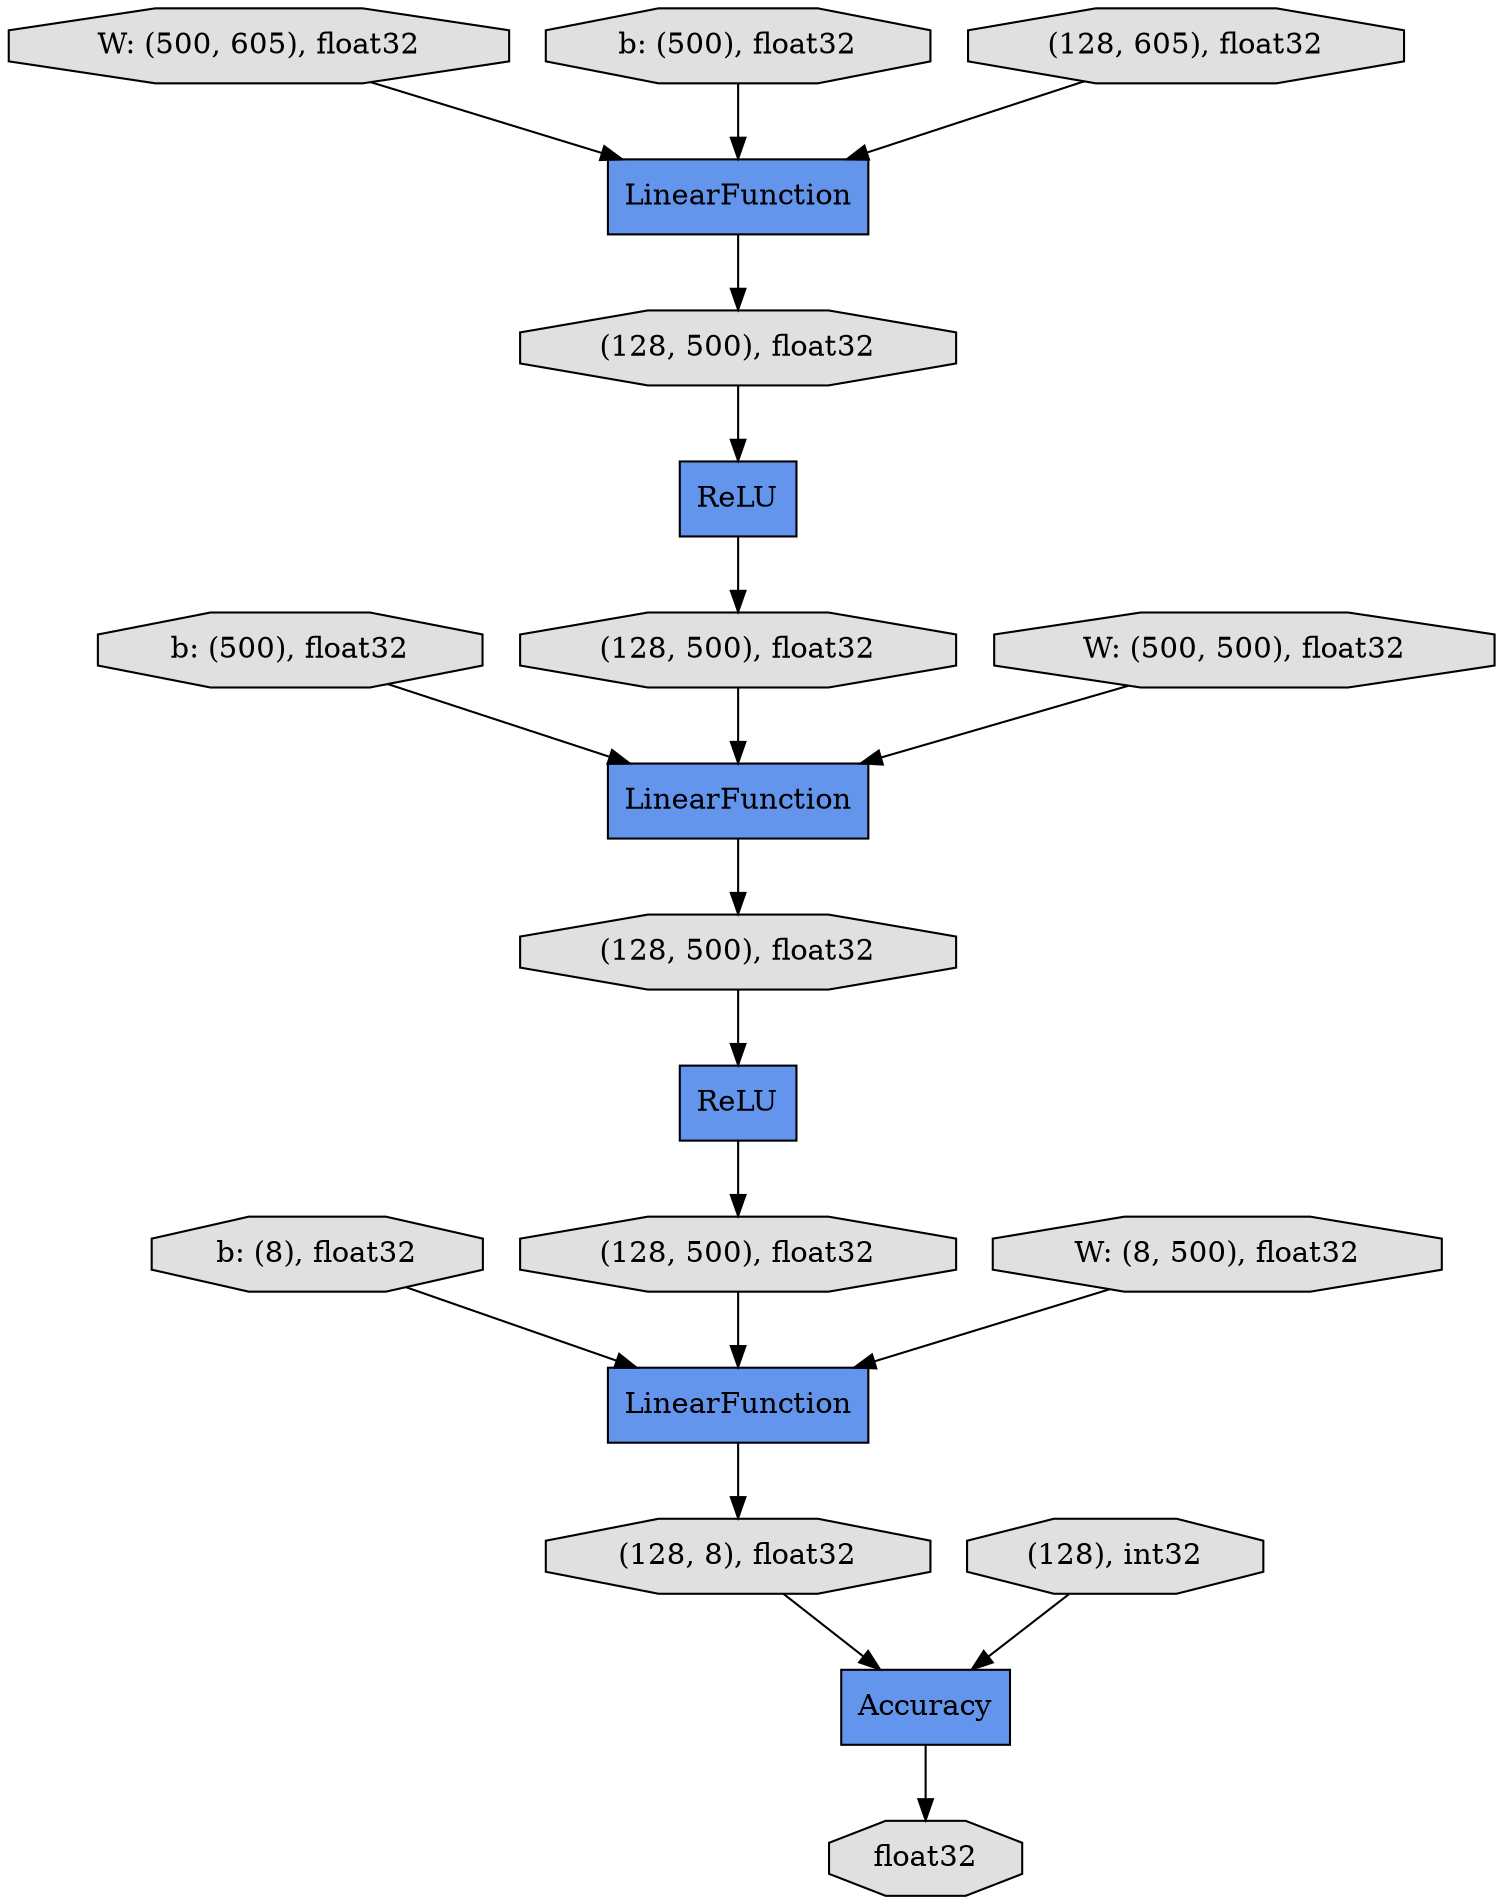 digraph graphname{rankdir=TB;4550509584 [shape="record",style="filled",fillcolor="#6495ED",label="Accuracy"];4550511952 [shape="record",style="filled",fillcolor="#6495ED",label="LinearFunction"];4550511312 [shape="octagon",style="filled",fillcolor="#E0E0E0",label="(128, 500), float32"];4526563728 [shape="octagon",style="filled",fillcolor="#E0E0E0",label="W: (500, 605), float32"];4550463568 [shape="octagon",style="filled",fillcolor="#E0E0E0",label="b: (500), float32"];4526564240 [shape="octagon",style="filled",fillcolor="#E0E0E0",label="b: (500), float32"];4550511888 [shape="record",style="filled",fillcolor="#6495ED",label="ReLU"];4550466256 [shape="octagon",style="filled",fillcolor="#E0E0E0",label="b: (8), float32"];4551250064 [shape="octagon",style="filled",fillcolor="#E0E0E0",label="float32"];4550510288 [shape="octagon",style="filled",fillcolor="#E0E0E0",label="(128, 8), float32"];4550509520 [shape="octagon",style="filled",fillcolor="#E0E0E0",label="(128, 500), float32"];4550511376 [shape="octagon",style="filled",fillcolor="#E0E0E0",label="(128, 500), float32"];4550510928 [shape="record",style="filled",fillcolor="#6495ED",label="LinearFunction"];4550511760 [shape="record",style="filled",fillcolor="#6495ED",label="ReLU"];4550511568 [shape="octagon",style="filled",fillcolor="#E0E0E0",label="(128, 605), float32"];4550465936 [shape="octagon",style="filled",fillcolor="#E0E0E0",label="W: (8, 500), float32"];4550512272 [shape="record",style="filled",fillcolor="#6495ED",label="LinearFunction"];4550463632 [shape="octagon",style="filled",fillcolor="#E0E0E0",label="W: (500, 500), float32"];4550512592 [shape="octagon",style="filled",fillcolor="#E0E0E0",label="(128), int32"];4550509904 [shape="octagon",style="filled",fillcolor="#E0E0E0",label="(128, 500), float32"];4550510288 -> 4550509584;4550511952 -> 4550509904;4550512272 -> 4550511312;4550511760 -> 4550509520;4550509904 -> 4550511760;4550463632 -> 4550511952;4550511376 -> 4550511952;4550509520 -> 4550510928;4550466256 -> 4550510928;4526563728 -> 4550512272;4550512592 -> 4550509584;4526564240 -> 4550512272;4550509584 -> 4551250064;4550511568 -> 4550512272;4550511888 -> 4550511376;4550465936 -> 4550510928;4550511312 -> 4550511888;4550510928 -> 4550510288;4550463568 -> 4550511952;}